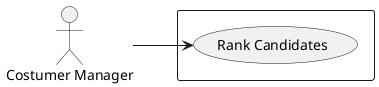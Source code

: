 @startuml
skinparam packageStyle rectangle

left to right direction
    actor as "Costumer Manager"

rectangle {
    usecase "Rank Candidates" as UC1

    actor --> UC1

}
@enduml
